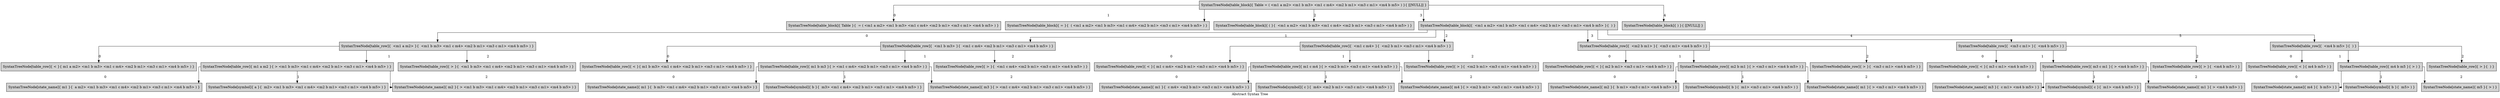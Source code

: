 digraph
{
    label = "Abstract Syntax Tree"
    splines = ortho

    "95a0711" [ label = "SyntaxTreeNode[table_block]{ Table }{  = ( <m1 a m2> <m1 b m3> <m1 c m4> <m2 b m1> <m3 c m1> <m4 b m5> ) }", shape = box, style = filled ]
    "72ec291" [ label = "SyntaxTreeNode[table_block]{ = }{  ( <m1 a m2> <m1 b m3> <m1 c m4> <m2 b m1> <m3 c m1> <m4 b m5> ) }", shape = box, style = filled ]
    "8fff959" [ label = "SyntaxTreeNode[table_block]{ ( }{  <m1 a m2> <m1 b m3> <m1 c m4> <m2 b m1> <m3 c m1> <m4 b m5> ) }", shape = box, style = filled ]
    "0f22862" [ label = "SyntaxTreeNode[table_row]{ < }{ m1 a m2> <m1 b m3> <m1 c m4> <m2 b m1> <m3 c m1> <m4 b m5> ) }", shape = box, style = filled ]
    "65d9d43" [ label = "SyntaxTreeNode[state_name]{ m1 }{  a m2> <m1 b m3> <m1 c m4> <m2 b m1> <m3 c m1> <m4 b m5> ) }", shape = box, style = filled ]
    dc2c709 [ label = "SyntaxTreeNode[symbol]{ a }{  m2> <m1 b m3> <m1 c m4> <m2 b m1> <m3 c m1> <m4 b m5> ) }", shape = box, style = filled ]
    c165778 [ label = "SyntaxTreeNode[state_name]{ m2 }{ > <m1 b m3> <m1 c m4> <m2 b m1> <m3 c m1> <m4 b m5> ) }", shape = box, style = filled ]
    "6008c9a" [ label = "SyntaxTreeNode[table_row]{ m1 a m2 }{ > <m1 b m3> <m1 c m4> <m2 b m1> <m3 c m1> <m4 b m5> ) }", shape = box, style = filled ]
    e34726f [ label = "SyntaxTreeNode[table_row]{ > }{  <m1 b m3> <m1 c m4> <m2 b m1> <m3 c m1> <m4 b m5> ) }", shape = box, style = filled ]
    dd9b1ff [ label = "SyntaxTreeNode[table_row]{  <m1 a m2> }{  <m1 b m3> <m1 c m4> <m2 b m1> <m3 c m1> <m4 b m5> ) }", shape = box, style = filled ]
    cb9b569 [ label = "SyntaxTreeNode[table_row]{ < }{ m1 b m3> <m1 c m4> <m2 b m1> <m3 c m1> <m4 b m5> ) }", shape = box, style = filled ]
    "16f3fd5" [ label = "SyntaxTreeNode[state_name]{ m1 }{  b m3> <m1 c m4> <m2 b m1> <m3 c m1> <m4 b m5> ) }", shape = box, style = filled ]
    "33a6769" [ label = "SyntaxTreeNode[symbol]{ b }{  m3> <m1 c m4> <m2 b m1> <m3 c m1> <m4 b m5> ) }", shape = box, style = filled ]
    c6e8db2 [ label = "SyntaxTreeNode[state_name]{ m3 }{ > <m1 c m4> <m2 b m1> <m3 c m1> <m4 b m5> ) }", shape = box, style = filled ]
    b635bba [ label = "SyntaxTreeNode[table_row]{ m1 b m3 }{ > <m1 c m4> <m2 b m1> <m3 c m1> <m4 b m5> ) }", shape = box, style = filled ]
    "7b5180b" [ label = "SyntaxTreeNode[table_row]{ > }{  <m1 c m4> <m2 b m1> <m3 c m1> <m4 b m5> ) }", shape = box, style = filled ]
    bd083df [ label = "SyntaxTreeNode[table_row]{  <m1 b m3> }{  <m1 c m4> <m2 b m1> <m3 c m1> <m4 b m5> ) }", shape = box, style = filled ]
    f7dc082 [ label = "SyntaxTreeNode[table_row]{ < }{ m1 c m4> <m2 b m1> <m3 c m1> <m4 b m5> ) }", shape = box, style = filled ]
    "71fa704" [ label = "SyntaxTreeNode[state_name]{ m1 }{  c m4> <m2 b m1> <m3 c m1> <m4 b m5> ) }", shape = box, style = filled ]
    "9f17a3a" [ label = "SyntaxTreeNode[symbol]{ c }{  m4> <m2 b m1> <m3 c m1> <m4 b m5> ) }", shape = box, style = filled ]
    b8cf447 [ label = "SyntaxTreeNode[state_name]{ m4 }{ > <m2 b m1> <m3 c m1> <m4 b m5> ) }", shape = box, style = filled ]
    "54128ff" [ label = "SyntaxTreeNode[table_row]{ m1 c m4 }{ > <m2 b m1> <m3 c m1> <m4 b m5> ) }", shape = box, style = filled ]
    "6a907b6" [ label = "SyntaxTreeNode[table_row]{ > }{  <m2 b m1> <m3 c m1> <m4 b m5> ) }", shape = box, style = filled ]
    "7d17958" [ label = "SyntaxTreeNode[table_row]{  <m1 c m4> }{  <m2 b m1> <m3 c m1> <m4 b m5> ) }", shape = box, style = filled ]
    c605a4c [ label = "SyntaxTreeNode[table_row]{ < }{ m2 b m1> <m3 c m1> <m4 b m5> ) }", shape = box, style = filled ]
    "5fc9cfd" [ label = "SyntaxTreeNode[state_name]{ m2 }{  b m1> <m3 c m1> <m4 b m5> ) }", shape = box, style = filled ]
    d2370d6 [ label = "SyntaxTreeNode[symbol]{ b }{  m1> <m3 c m1> <m4 b m5> ) }", shape = box, style = filled ]
    "400d44d" [ label = "SyntaxTreeNode[state_name]{ m1 }{ > <m3 c m1> <m4 b m5> ) }", shape = box, style = filled ]
    eba72b2 [ label = "SyntaxTreeNode[table_row]{ m2 b m1 }{ > <m3 c m1> <m4 b m5> ) }", shape = box, style = filled ]
    e5d84cd [ label = "SyntaxTreeNode[table_row]{ > }{  <m3 c m1> <m4 b m5> ) }", shape = box, style = filled ]
    "9546ba1" [ label = "SyntaxTreeNode[table_row]{  <m2 b m1> }{  <m3 c m1> <m4 b m5> ) }", shape = box, style = filled ]
    e3f9d39 [ label = "SyntaxTreeNode[table_row]{ < }{ m3 c m1> <m4 b m5> ) }", shape = box, style = filled ]
    1697536 [ label = "SyntaxTreeNode[state_name]{ m3 }{  c m1> <m4 b m5> ) }", shape = box, style = filled ]
    "8af688d" [ label = "SyntaxTreeNode[symbol]{ c }{  m1> <m4 b m5> ) }", shape = box, style = filled ]
    ac94c01 [ label = "SyntaxTreeNode[state_name]{ m1 }{ > <m4 b m5> ) }", shape = box, style = filled ]
    c46d772 [ label = "SyntaxTreeNode[table_row]{ m3 c m1 }{ > <m4 b m5> ) }", shape = box, style = filled ]
    d4d8cf1 [ label = "SyntaxTreeNode[table_row]{ > }{  <m4 b m5> ) }", shape = box, style = filled ]
    ad52d46 [ label = "SyntaxTreeNode[table_row]{  <m3 c m1> }{  <m4 b m5> ) }", shape = box, style = filled ]
    "101d827" [ label = "SyntaxTreeNode[table_row]{ < }{ m4 b m5> ) }", shape = box, style = filled ]
    bbf2c8a [ label = "SyntaxTreeNode[state_name]{ m4 }{  b m5> ) }", shape = box, style = filled ]
    "7a9a6a9" [ label = "SyntaxTreeNode[symbol]{ b }{  m5> ) }", shape = box, style = filled ]
    f0e4a4b [ label = "SyntaxTreeNode[state_name]{ m5 }{ > ) }", shape = box, style = filled ]
    "4a7889a" [ label = "SyntaxTreeNode[table_row]{ m4 b m5 }{ > ) }", shape = box, style = filled ]
    d820ea5 [ label = "SyntaxTreeNode[table_row]{ > }{  ) }", shape = box, style = filled ]
    "5b8c0d6" [ label = "SyntaxTreeNode[table_row]{  <m4 b m5> }{  ) }", shape = box, style = filled ]
    cc6fe8f [ label = "SyntaxTreeNode[table_block]{  <m1 a m2> <m1 b m3> <m1 c m4> <m2 b m1> <m3 c m1> <m4 b m5> }{  ) }", shape = box, style = filled ]
    fb09232 [ label = "SyntaxTreeNode[table_block]{ ) }{ [[NULL]] }", shape = box, style = filled ]
    f08669b [ label = "SyntaxTreeNode[table_block]{ Table = ( <m1 a m2> <m1 b m3> <m1 c m4> <m2 b m1> <m3 c m1> <m4 b m5> ) }{ [[NULL]] }", shape = box, style = filled ]

    "6008c9a" -> "65d9d43" [ label = 0 ]
    "6008c9a" -> dc2c709 [ label = 1 ]
    "6008c9a" -> c165778 [ label = 2 ]
    dd9b1ff -> "0f22862" [ label = 0 ]
    dd9b1ff -> "6008c9a" [ label = 1 ]
    dd9b1ff -> e34726f [ label = 2 ]
    b635bba -> "16f3fd5" [ label = 0 ]
    b635bba -> "33a6769" [ label = 1 ]
    b635bba -> c6e8db2 [ label = 2 ]
    bd083df -> cb9b569 [ label = 0 ]
    bd083df -> b635bba [ label = 1 ]
    bd083df -> "7b5180b" [ label = 2 ]
    "54128ff" -> "71fa704" [ label = 0 ]
    "54128ff" -> "9f17a3a" [ label = 1 ]
    "54128ff" -> b8cf447 [ label = 2 ]
    "7d17958" -> f7dc082 [ label = 0 ]
    "7d17958" -> "54128ff" [ label = 1 ]
    "7d17958" -> "6a907b6" [ label = 2 ]
    eba72b2 -> "5fc9cfd" [ label = 0 ]
    eba72b2 -> d2370d6 [ label = 1 ]
    eba72b2 -> "400d44d" [ label = 2 ]
    "9546ba1" -> c605a4c [ label = 0 ]
    "9546ba1" -> eba72b2 [ label = 1 ]
    "9546ba1" -> e5d84cd [ label = 2 ]
    c46d772 -> 1697536 [ label = 0 ]
    c46d772 -> "8af688d" [ label = 1 ]
    c46d772 -> ac94c01 [ label = 2 ]
    ad52d46 -> e3f9d39 [ label = 0 ]
    ad52d46 -> c46d772 [ label = 1 ]
    ad52d46 -> d4d8cf1 [ label = 2 ]
    "4a7889a" -> bbf2c8a [ label = 0 ]
    "4a7889a" -> "7a9a6a9" [ label = 1 ]
    "4a7889a" -> f0e4a4b [ label = 2 ]
    "5b8c0d6" -> "101d827" [ label = 0 ]
    "5b8c0d6" -> "4a7889a" [ label = 1 ]
    "5b8c0d6" -> d820ea5 [ label = 2 ]
    cc6fe8f -> dd9b1ff [ label = 0 ]
    cc6fe8f -> bd083df [ label = 1 ]
    cc6fe8f -> "7d17958" [ label = 2 ]
    cc6fe8f -> "9546ba1" [ label = 3 ]
    cc6fe8f -> ad52d46 [ label = 4 ]
    cc6fe8f -> "5b8c0d6" [ label = 5 ]
    f08669b -> "95a0711" [ label = 0 ]
    f08669b -> "72ec291" [ label = 1 ]
    f08669b -> "8fff959" [ label = 2 ]
    f08669b -> cc6fe8f [ label = 3 ]
    f08669b -> fb09232 [ label = 4 ]
}